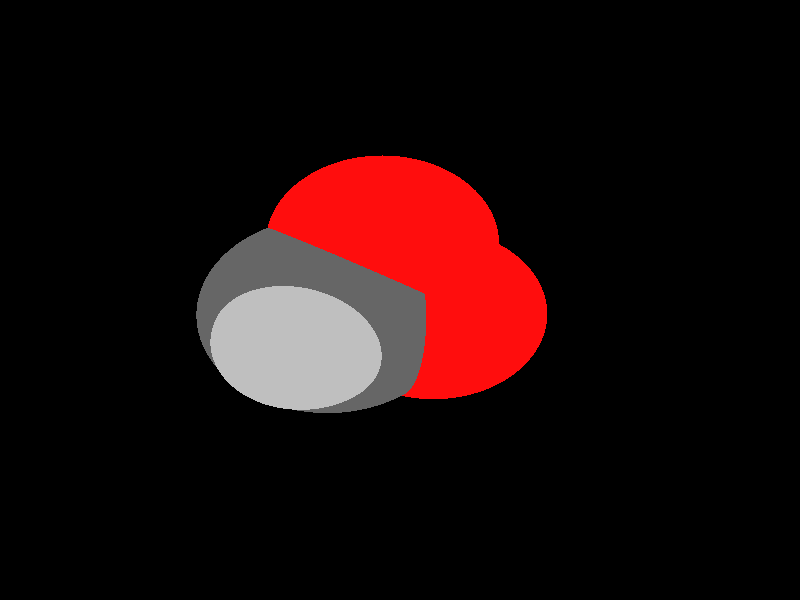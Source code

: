 global_settings {
	ambient_light rgb <0.200000002980232, 0.200000002980232, 0.200000002980232>
	max_trace_level 15
}

background { color rgb <0,0,0> }

camera {
	perspective
	location <1.84785170153411, 13.9405888963705, 4.43068305676405>
	angle 40
	up <0.0148141368810022, -0.293843775694849, 0.955738655090327>
	right <-0.990173568089057, 0.128620100140753, 0.0548923938043208> * 1
	direction <-0.139056989778497, -0.947160337706968, -0.289050944071395> }

light_source {
	<-11.0730101615636, 14.5472173213746, 17.2627182434902>
	color rgb <1, 1, 1>
	fade_distance 34.4571456309453
	fade_power 0
	spotlight
	area_light <20, 0, 0>, <0, 0, 20>, 20, 20
	circular
	orient
	point_at <11.0730101615636, -14.5472173213746, -17.2627182434902>
}

light_source {
	<12.6282039027622, -13.4756192179237, 8.27966719909102>
	color rgb <0.300000011920929, 0.300000011920929, 0.300000011920929> shadowless
	fade_distance 34.4571456309453
	fade_power 0
	parallel
	point_at <-12.6282039027622, 13.4756192179237, -8.27966719909102>
}

#default {
	finish {ambient 0.5 diffuse 1 specular 0.2 roughness .01 metallic 1}
}

union {
cylinder {
	<-0.647837770412844, 0.0899785261302986, -0.0465018478514585>, 	<-0.281059462227315, 0.0338904718266869, 0.57323482515164>, 0.075
	pigment { rgbt <1, 0.0500000007450581, 0.0500000007450581, 0> }
}
cylinder {
	<-0.281059462227315, 0.0338904718266869, 0.57323482515164>, 	<0.0857188459582134, -0.0221975824769248, 1.19297149815474>, 0.075
	pigment { rgbt <1, 0.0500000007450581, 0.0500000007450581, 0> }
}
cylinder {
	<-0.647837770412844, 0.0899785261302986, -0.0465018478514585>, 	<0.0348954134250341, 0.173058761062026, -0.0380024956005815>, 0.075
	pigment { rgbt <1, 0.0500000007450581, 0.0500000007450581, 0> }
}
cylinder {
	<0.0348954134250341, 0.173058761062026, -0.0380024956005815>, 	<0.771229077544623, 0.262661515478196, -0.0288358704332637>, 0.075
	pigment { rgbt <0.400000005960464, 0.400000005960464, 0.400000005960464, 0> }
}
cylinder {
	<0.0857188459582134, -0.0221975824769248, 1.19297149815474>, 	<0.415527539380335, 0.114852169046937, 0.605142647059413>, 0.075
	pigment { rgbt <1, 0.0500000007450581, 0.0500000007450581, 0> }
}
cylinder {
	<0.415527539380335, 0.114852169046937, 0.605142647059413>, 	<0.771229077544623, 0.262661515478196, -0.0288358704332637>, 0.075
	pigment { rgbt <0.400000005960464, 0.400000005960464, 0.400000005960464, 0> }
}
cylinder {
	<0.771229077544623, 0.262661515478196, -0.0288358704332637>, 	<1.00880637080368, 0.875368500637677, -0.113989171365283>, 0.075
	pigment { rgbt <0.400000005960464, 0.400000005960464, 0.400000005960464, 0> }
}
cylinder {
	<1.00880637080368, 0.875368500637677, -0.113989171365283>, 	<1.1592617207287, 1.26338977400557, -0.167915914587446>, 0.075
	pigment { rgbt <0.75, 0.75, 0.75, 0> }
}
cylinder {
	<0.771229077544623, 0.262661515478196, -0.0288358704332637>, 	<1.14400417331874, -0.217352770689865, -0.292898207127221>, 0.075
	pigment { rgbt <0.400000005960464, 0.400000005960464, 0.400000005960464, 0> }
}
cylinder {
	<1.14400417331874, -0.217352770689865, -0.292898207127221>, 	<1.38007895432741, -0.521341070264548, -0.460126273096093>, 0.075
	pigment { rgbt <0.75, 0.75, 0.75, 0> }
}
sphere {
	<-0.647837770412844, 0.0899785261302986, -0.0465018478514585>, 0.3564
	pigment { rgbt <1, 0.0500000007450581, 0.0500000007450581,0> }
}
sphere {
	<0.0857188459582134, -0.0221975824769248, 1.19297149815474>, 0.3564
	pigment { rgbt <1, 0.0500000007450581, 0.0500000007450581,0> }
}
sphere {
	<0.771229077544623, 0.262661515478196, -0.0288358704332637>, 0.4104
	pigment { rgbt <0.400000005960464, 0.400000005960464, 0.400000005960464,0> }
}
sphere {
	<1.1592617207287, 1.26338977400557, -0.167915914587446>, 0.1674
	pigment { rgbt <0.75, 0.75, 0.75,0> }
}
sphere {
	<1.38007895432741, -0.521341070264548, -0.460126273096093>, 0.1674
	pigment { rgbt <0.75, 0.75, 0.75,0> }
}
}
merge {
}
union {
}
merge {
sphere {
	<-0.647837770412844, 0.0899785261302986, -0.0465018478514585>, 1.519848
	pigment { rgbt <0, 0, 0,0> }
}
sphere {
	<0.0857188459582134, -0.0221975824769248, 1.19297149815474>, 1.519848
	pigment { rgbt <0, 0, 0,0> }
}
sphere {
	<0.771229077544623, 0.262661515478196, -0.0288358704332637>, 1.69983
	pigment { rgbt <0, 0, 0,0> }
}
sphere {
	<1.1592617207287, 1.26338977400557, -0.167915914587446>, 1.09989
	pigment { rgbt <0, 0, 0,0> }
}
sphere {
	<1.38007895432741, -0.521341070264548, -0.460126273096093>, 1.09989
	pigment { rgbt <0, 0, 0,0> }
}
sphere {
	<-0.647837770412844, 0.0899785261302986, -0.0465018478514585>, 1.52
	pigment { rgbt <1, 0.0500000007450581, 0.0500000007450581,0.350000023841858> }
}
sphere {
	<0.0857188459582134, -0.0221975824769248, 1.19297149815474>, 1.52
	pigment { rgbt <1, 0.0500000007450581, 0.0500000007450581,0.350000023841858> }
}
sphere {
	<0.771229077544623, 0.262661515478196, -0.0288358704332637>, 1.7
	pigment { rgbt <0.400000005960464, 0.400000005960464, 0.400000005960464,0.350000023841858> }
}
sphere {
	<1.1592617207287, 1.26338977400557, -0.167915914587446>, 1.1
	pigment { rgbt <0.75, 0.75, 0.75,0.350000023841858> }
}
sphere {
	<1.38007895432741, -0.521341070264548, -0.460126273096093>, 1.1
	pigment { rgbt <0.75, 0.75, 0.75,0.350000023841858> }
}
}
